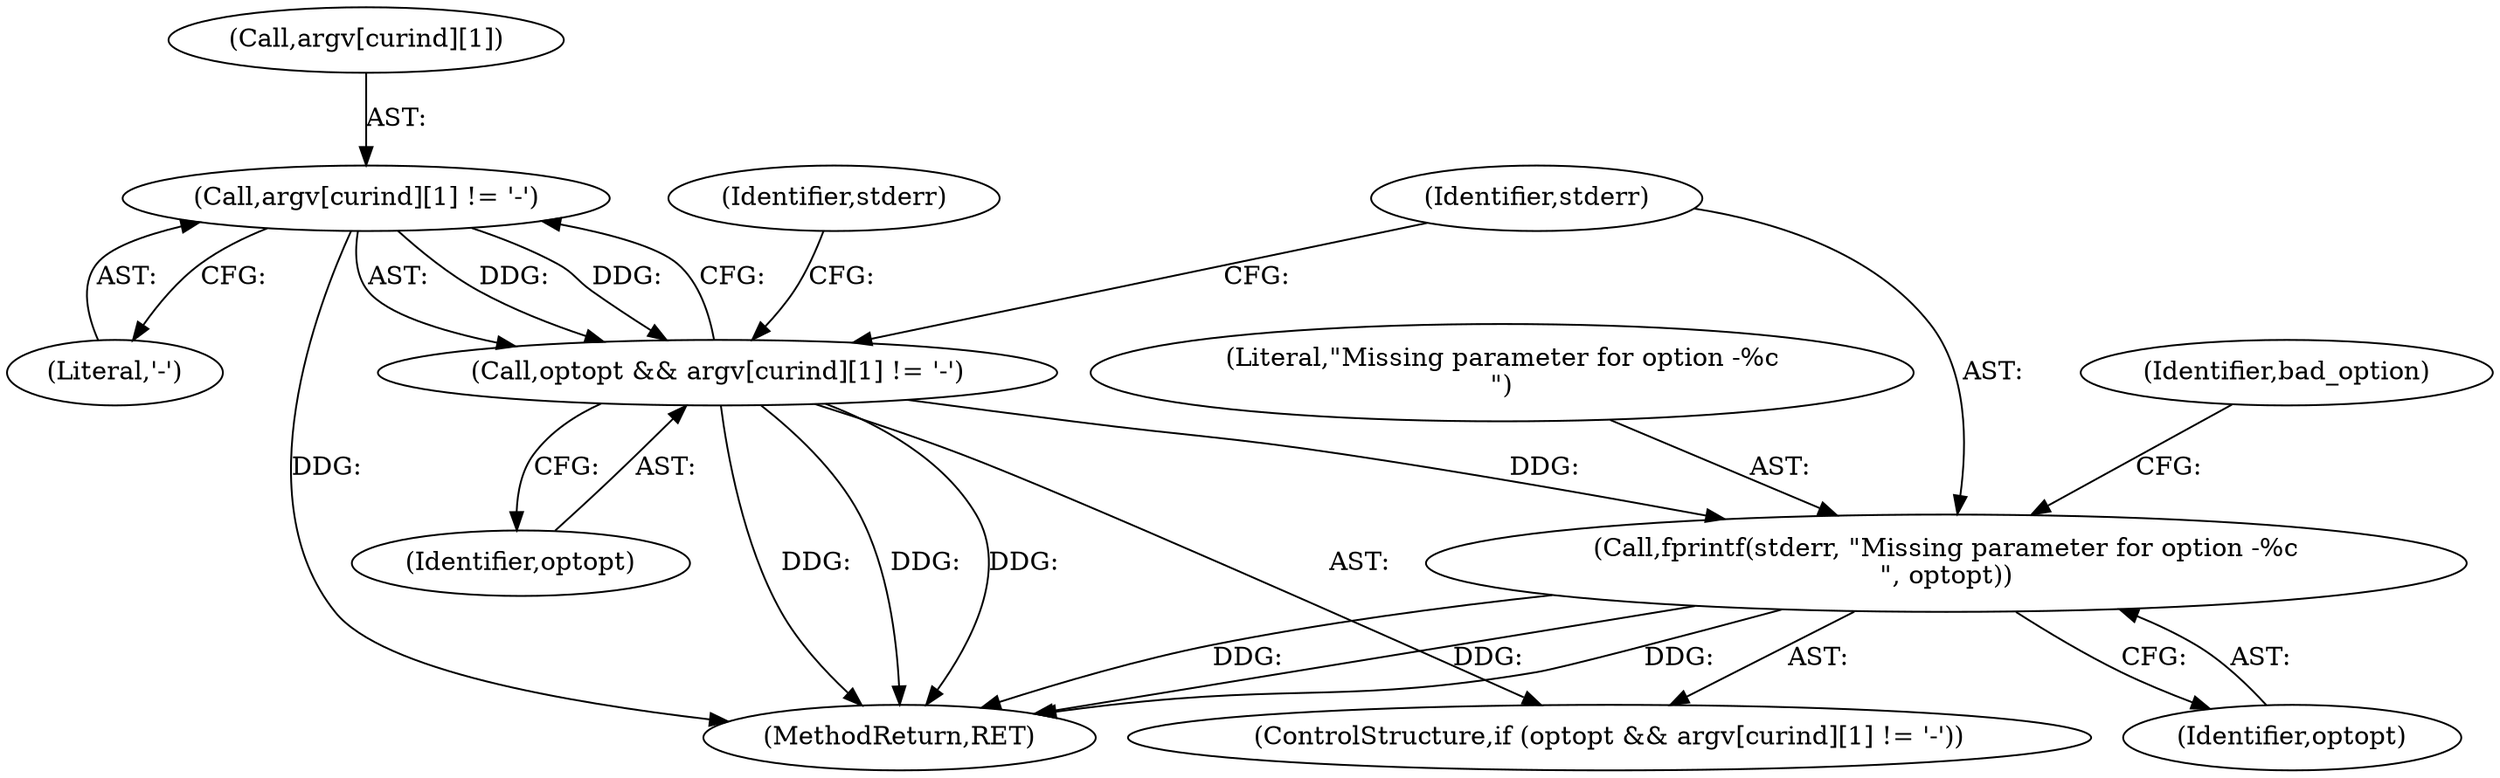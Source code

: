 digraph "0_keepalived_04f2d32871bb3b11d7dc024039952f2fe2750306@array" {
"1000689" [label="(Call,argv[curind][1] != '-')"];
"1000687" [label="(Call,optopt && argv[curind][1] != '-')"];
"1000696" [label="(Call,fprintf(stderr, \"Missing parameter for option -%c\n\", optopt))"];
"1000696" [label="(Call,fprintf(stderr, \"Missing parameter for option -%c\n\", optopt))"];
"1000710" [label="(Identifier,bad_option)"];
"1000702" [label="(Identifier,stderr)"];
"1000697" [label="(Identifier,stderr)"];
"1000689" [label="(Call,argv[curind][1] != '-')"];
"1000695" [label="(Literal,'-')"];
"1000690" [label="(Call,argv[curind][1])"];
"1000688" [label="(Identifier,optopt)"];
"1000687" [label="(Call,optopt && argv[curind][1] != '-')"];
"1000698" [label="(Literal,\"Missing parameter for option -%c\n\")"];
"1000699" [label="(Identifier,optopt)"];
"1000686" [label="(ControlStructure,if (optopt && argv[curind][1] != '-'))"];
"1000745" [label="(MethodReturn,RET)"];
"1000689" -> "1000687"  [label="AST: "];
"1000689" -> "1000695"  [label="CFG: "];
"1000690" -> "1000689"  [label="AST: "];
"1000695" -> "1000689"  [label="AST: "];
"1000687" -> "1000689"  [label="CFG: "];
"1000689" -> "1000745"  [label="DDG: "];
"1000689" -> "1000687"  [label="DDG: "];
"1000689" -> "1000687"  [label="DDG: "];
"1000687" -> "1000686"  [label="AST: "];
"1000687" -> "1000688"  [label="CFG: "];
"1000688" -> "1000687"  [label="AST: "];
"1000697" -> "1000687"  [label="CFG: "];
"1000702" -> "1000687"  [label="CFG: "];
"1000687" -> "1000745"  [label="DDG: "];
"1000687" -> "1000745"  [label="DDG: "];
"1000687" -> "1000745"  [label="DDG: "];
"1000687" -> "1000696"  [label="DDG: "];
"1000696" -> "1000686"  [label="AST: "];
"1000696" -> "1000699"  [label="CFG: "];
"1000697" -> "1000696"  [label="AST: "];
"1000698" -> "1000696"  [label="AST: "];
"1000699" -> "1000696"  [label="AST: "];
"1000710" -> "1000696"  [label="CFG: "];
"1000696" -> "1000745"  [label="DDG: "];
"1000696" -> "1000745"  [label="DDG: "];
"1000696" -> "1000745"  [label="DDG: "];
}
